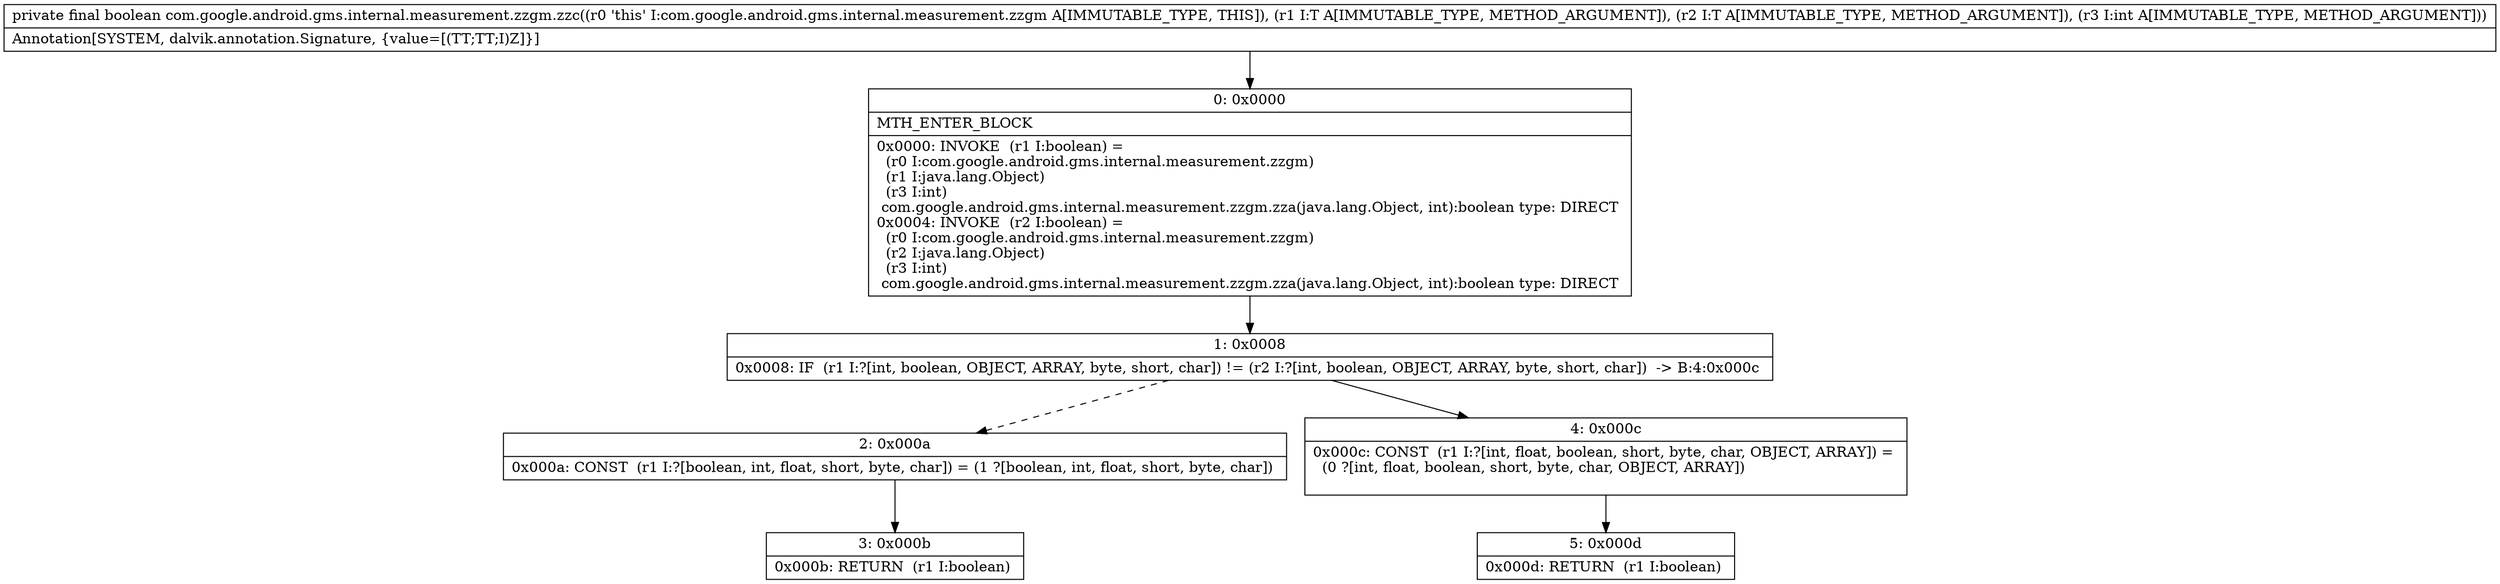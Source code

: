 digraph "CFG forcom.google.android.gms.internal.measurement.zzgm.zzc(Ljava\/lang\/Object;Ljava\/lang\/Object;I)Z" {
Node_0 [shape=record,label="{0\:\ 0x0000|MTH_ENTER_BLOCK\l|0x0000: INVOKE  (r1 I:boolean) = \l  (r0 I:com.google.android.gms.internal.measurement.zzgm)\l  (r1 I:java.lang.Object)\l  (r3 I:int)\l com.google.android.gms.internal.measurement.zzgm.zza(java.lang.Object, int):boolean type: DIRECT \l0x0004: INVOKE  (r2 I:boolean) = \l  (r0 I:com.google.android.gms.internal.measurement.zzgm)\l  (r2 I:java.lang.Object)\l  (r3 I:int)\l com.google.android.gms.internal.measurement.zzgm.zza(java.lang.Object, int):boolean type: DIRECT \l}"];
Node_1 [shape=record,label="{1\:\ 0x0008|0x0008: IF  (r1 I:?[int, boolean, OBJECT, ARRAY, byte, short, char]) != (r2 I:?[int, boolean, OBJECT, ARRAY, byte, short, char])  \-\> B:4:0x000c \l}"];
Node_2 [shape=record,label="{2\:\ 0x000a|0x000a: CONST  (r1 I:?[boolean, int, float, short, byte, char]) = (1 ?[boolean, int, float, short, byte, char]) \l}"];
Node_3 [shape=record,label="{3\:\ 0x000b|0x000b: RETURN  (r1 I:boolean) \l}"];
Node_4 [shape=record,label="{4\:\ 0x000c|0x000c: CONST  (r1 I:?[int, float, boolean, short, byte, char, OBJECT, ARRAY]) = \l  (0 ?[int, float, boolean, short, byte, char, OBJECT, ARRAY])\l \l}"];
Node_5 [shape=record,label="{5\:\ 0x000d|0x000d: RETURN  (r1 I:boolean) \l}"];
MethodNode[shape=record,label="{private final boolean com.google.android.gms.internal.measurement.zzgm.zzc((r0 'this' I:com.google.android.gms.internal.measurement.zzgm A[IMMUTABLE_TYPE, THIS]), (r1 I:T A[IMMUTABLE_TYPE, METHOD_ARGUMENT]), (r2 I:T A[IMMUTABLE_TYPE, METHOD_ARGUMENT]), (r3 I:int A[IMMUTABLE_TYPE, METHOD_ARGUMENT]))  | Annotation[SYSTEM, dalvik.annotation.Signature, \{value=[(TT;TT;I)Z]\}]\l}"];
MethodNode -> Node_0;
Node_0 -> Node_1;
Node_1 -> Node_2[style=dashed];
Node_1 -> Node_4;
Node_2 -> Node_3;
Node_4 -> Node_5;
}

